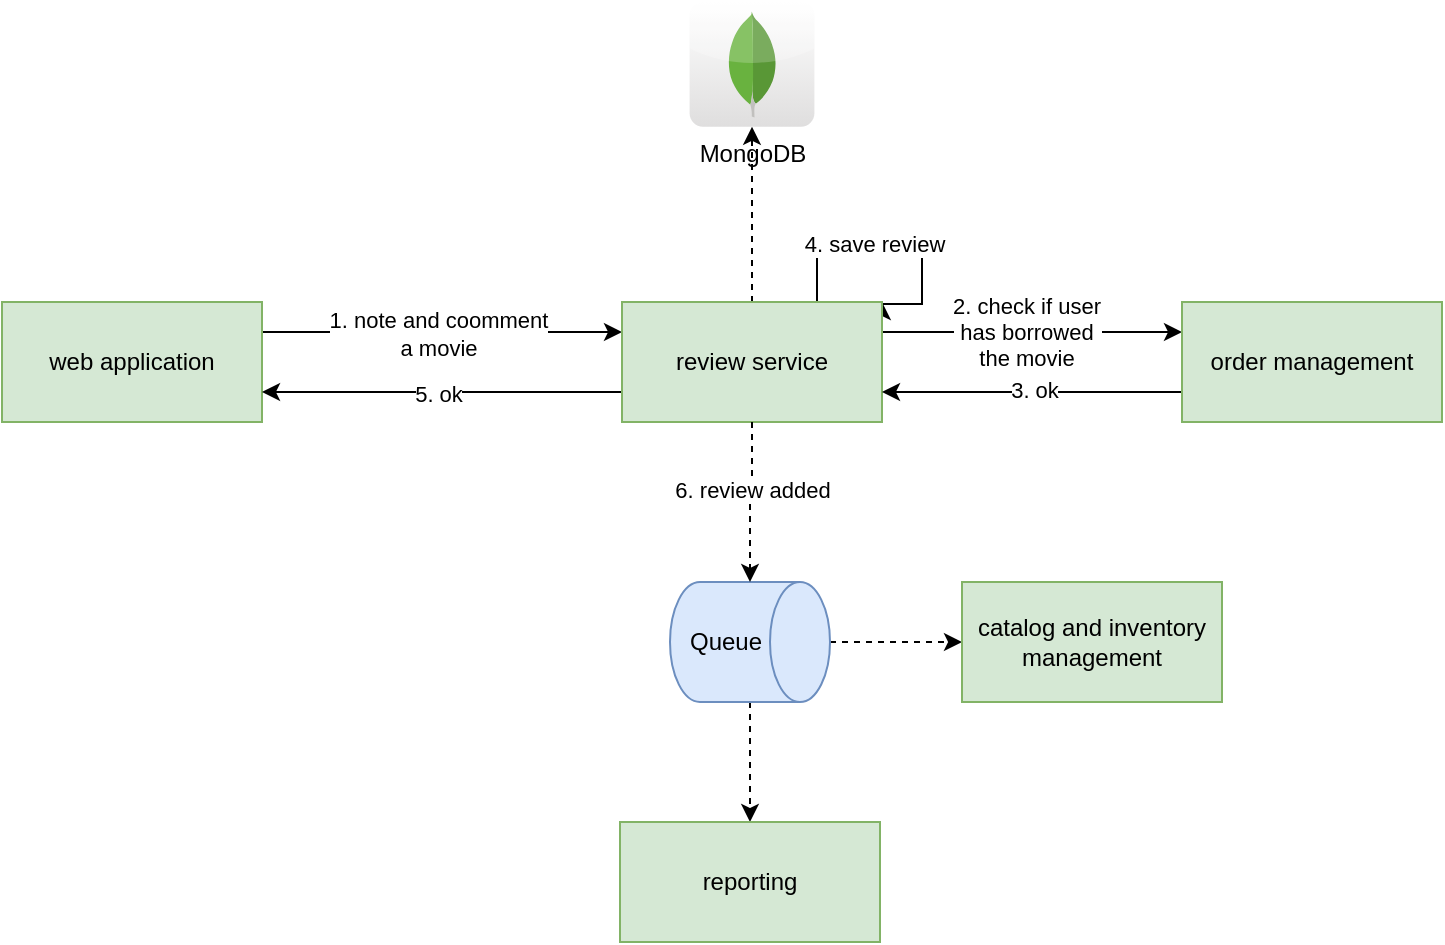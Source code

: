 <mxfile version="24.0.5" type="github">
  <diagram name="Page-1" id="0IHLlC1sL_6-LWhNVXIM">
    <mxGraphModel dx="1434" dy="-473" grid="1" gridSize="10" guides="1" tooltips="1" connect="1" arrows="1" fold="1" page="1" pageScale="1" pageWidth="827" pageHeight="1169" math="0" shadow="0">
      <root>
        <mxCell id="0" />
        <mxCell id="1" parent="0" />
        <mxCell id="XFf4GY6wzH1j03HeJP1--3" style="edgeStyle=orthogonalEdgeStyle;rounded=0;orthogonalLoop=1;jettySize=auto;html=1;exitX=1;exitY=0.25;exitDx=0;exitDy=0;entryX=0;entryY=0.25;entryDx=0;entryDy=0;" parent="1" source="XFf4GY6wzH1j03HeJP1--1" target="XFf4GY6wzH1j03HeJP1--2" edge="1">
          <mxGeometry relative="1" as="geometry" />
        </mxCell>
        <mxCell id="XFf4GY6wzH1j03HeJP1--4" value="&lt;div&gt;1. note and coomment &lt;br&gt;&lt;/div&gt;&lt;div&gt;a movie&lt;br&gt;&lt;/div&gt;" style="edgeLabel;html=1;align=center;verticalAlign=middle;resizable=0;points=[];" parent="XFf4GY6wzH1j03HeJP1--3" vertex="1" connectable="0">
          <mxGeometry x="-0.027" y="-1" relative="1" as="geometry">
            <mxPoint as="offset" />
          </mxGeometry>
        </mxCell>
        <mxCell id="XFf4GY6wzH1j03HeJP1--1" value="web application" style="rounded=0;whiteSpace=wrap;html=1;fillColor=#d5e8d4;strokeColor=#82b366;" parent="1" vertex="1">
          <mxGeometry x="80" y="1410" width="130" height="60" as="geometry" />
        </mxCell>
        <mxCell id="XFf4GY6wzH1j03HeJP1--6" style="edgeStyle=orthogonalEdgeStyle;rounded=0;orthogonalLoop=1;jettySize=auto;html=1;exitX=1;exitY=0.25;exitDx=0;exitDy=0;entryX=0;entryY=0.25;entryDx=0;entryDy=0;" parent="1" source="XFf4GY6wzH1j03HeJP1--2" target="XFf4GY6wzH1j03HeJP1--5" edge="1">
          <mxGeometry relative="1" as="geometry">
            <mxPoint x="520" y="1440" as="sourcePoint" />
          </mxGeometry>
        </mxCell>
        <mxCell id="XFf4GY6wzH1j03HeJP1--7" value="&lt;div&gt;2. check if user&lt;/div&gt;&lt;div&gt;has borrowed&lt;/div&gt;&lt;div&gt;the movie&lt;br&gt;&lt;/div&gt;" style="edgeLabel;html=1;align=center;verticalAlign=middle;resizable=0;points=[];" parent="XFf4GY6wzH1j03HeJP1--6" vertex="1" connectable="0">
          <mxGeometry x="-0.05" relative="1" as="geometry">
            <mxPoint as="offset" />
          </mxGeometry>
        </mxCell>
        <mxCell id="XFf4GY6wzH1j03HeJP1--10" style="edgeStyle=orthogonalEdgeStyle;rounded=0;orthogonalLoop=1;jettySize=auto;html=1;dashed=1;" parent="1" source="XFf4GY6wzH1j03HeJP1--2" target="XFf4GY6wzH1j03HeJP1--9" edge="1">
          <mxGeometry relative="1" as="geometry" />
        </mxCell>
        <mxCell id="XFf4GY6wzH1j03HeJP1--13" style="edgeStyle=orthogonalEdgeStyle;rounded=0;orthogonalLoop=1;jettySize=auto;html=1;exitX=0.75;exitY=0;exitDx=0;exitDy=0;entryX=1;entryY=0;entryDx=0;entryDy=0;" parent="1" source="XFf4GY6wzH1j03HeJP1--2" target="XFf4GY6wzH1j03HeJP1--2" edge="1">
          <mxGeometry relative="1" as="geometry">
            <mxPoint x="530" y="1410" as="targetPoint" />
            <Array as="points">
              <mxPoint x="488" y="1380" />
              <mxPoint x="540" y="1380" />
              <mxPoint x="540" y="1411" />
            </Array>
          </mxGeometry>
        </mxCell>
        <mxCell id="XFf4GY6wzH1j03HeJP1--14" value="4. save review" style="edgeLabel;html=1;align=center;verticalAlign=middle;resizable=0;points=[];" parent="XFf4GY6wzH1j03HeJP1--13" vertex="1" connectable="0">
          <mxGeometry x="-0.146" y="-1" relative="1" as="geometry">
            <mxPoint x="1" as="offset" />
          </mxGeometry>
        </mxCell>
        <mxCell id="XFf4GY6wzH1j03HeJP1--15" style="edgeStyle=orthogonalEdgeStyle;rounded=0;orthogonalLoop=1;jettySize=auto;html=1;exitX=0;exitY=0.75;exitDx=0;exitDy=0;entryX=1;entryY=0.75;entryDx=0;entryDy=0;" parent="1" source="XFf4GY6wzH1j03HeJP1--2" target="XFf4GY6wzH1j03HeJP1--1" edge="1">
          <mxGeometry relative="1" as="geometry" />
        </mxCell>
        <mxCell id="XFf4GY6wzH1j03HeJP1--16" value="5. ok" style="edgeLabel;html=1;align=center;verticalAlign=middle;resizable=0;points=[];" parent="XFf4GY6wzH1j03HeJP1--15" vertex="1" connectable="0">
          <mxGeometry x="0.022" y="1" relative="1" as="geometry">
            <mxPoint as="offset" />
          </mxGeometry>
        </mxCell>
        <mxCell id="XFf4GY6wzH1j03HeJP1--2" value="review service" style="rounded=0;whiteSpace=wrap;html=1;fillColor=#d5e8d4;strokeColor=#82b366;" parent="1" vertex="1">
          <mxGeometry x="390" y="1410" width="130" height="60" as="geometry" />
        </mxCell>
        <mxCell id="XFf4GY6wzH1j03HeJP1--8" style="edgeStyle=orthogonalEdgeStyle;rounded=0;orthogonalLoop=1;jettySize=auto;html=1;exitX=0;exitY=0.75;exitDx=0;exitDy=0;entryX=1;entryY=0.75;entryDx=0;entryDy=0;" parent="1" source="XFf4GY6wzH1j03HeJP1--5" target="XFf4GY6wzH1j03HeJP1--2" edge="1">
          <mxGeometry relative="1" as="geometry" />
        </mxCell>
        <mxCell id="XFf4GY6wzH1j03HeJP1--11" value="3. ok" style="edgeLabel;html=1;align=center;verticalAlign=middle;resizable=0;points=[];" parent="XFf4GY6wzH1j03HeJP1--8" vertex="1" connectable="0">
          <mxGeometry x="-0.013" y="-1" relative="1" as="geometry">
            <mxPoint as="offset" />
          </mxGeometry>
        </mxCell>
        <mxCell id="XFf4GY6wzH1j03HeJP1--5" value="order management" style="rounded=0;whiteSpace=wrap;html=1;fillColor=#d5e8d4;strokeColor=#82b366;" parent="1" vertex="1">
          <mxGeometry x="670" y="1410" width="130" height="60" as="geometry" />
        </mxCell>
        <mxCell id="XFf4GY6wzH1j03HeJP1--9" value="MongoDB" style="dashed=0;outlineConnect=0;html=1;align=center;labelPosition=center;verticalLabelPosition=bottom;verticalAlign=top;shape=mxgraph.webicons.mongodb;gradientColor=#DFDEDE" parent="1" vertex="1">
          <mxGeometry x="423.8" y="1260" width="62.4" height="62.4" as="geometry" />
        </mxCell>
        <mxCell id="XFf4GY6wzH1j03HeJP1--22" style="edgeStyle=orthogonalEdgeStyle;rounded=0;orthogonalLoop=1;jettySize=auto;html=1;exitX=1;exitY=0.5;exitDx=0;exitDy=0;exitPerimeter=0;entryX=0.5;entryY=0;entryDx=0;entryDy=0;dashed=1;" parent="1" source="XFf4GY6wzH1j03HeJP1--18" target="XFf4GY6wzH1j03HeJP1--21" edge="1">
          <mxGeometry relative="1" as="geometry" />
        </mxCell>
        <mxCell id="XFf4GY6wzH1j03HeJP1--24" style="edgeStyle=orthogonalEdgeStyle;rounded=0;orthogonalLoop=1;jettySize=auto;html=1;entryX=0;entryY=0.5;entryDx=0;entryDy=0;dashed=1;" parent="1" source="XFf4GY6wzH1j03HeJP1--18" target="XFf4GY6wzH1j03HeJP1--23" edge="1">
          <mxGeometry relative="1" as="geometry" />
        </mxCell>
        <mxCell id="XFf4GY6wzH1j03HeJP1--18" value="Queue" style="shape=cylinder3;whiteSpace=wrap;html=1;boundedLbl=1;backgroundOutline=1;size=15;direction=south;fillColor=#dae8fc;strokeColor=#6c8ebf;" parent="1" vertex="1">
          <mxGeometry x="414" y="1550" width="80" height="60" as="geometry" />
        </mxCell>
        <mxCell id="XFf4GY6wzH1j03HeJP1--19" style="edgeStyle=orthogonalEdgeStyle;rounded=0;orthogonalLoop=1;jettySize=auto;html=1;entryX=0;entryY=0.5;entryDx=0;entryDy=0;entryPerimeter=0;dashed=1;" parent="1" source="XFf4GY6wzH1j03HeJP1--2" target="XFf4GY6wzH1j03HeJP1--18" edge="1">
          <mxGeometry relative="1" as="geometry" />
        </mxCell>
        <mxCell id="XFf4GY6wzH1j03HeJP1--20" value="6. review added" style="edgeLabel;html=1;align=center;verticalAlign=middle;resizable=0;points=[];" parent="XFf4GY6wzH1j03HeJP1--19" vertex="1" connectable="0">
          <mxGeometry x="-0.167" relative="1" as="geometry">
            <mxPoint as="offset" />
          </mxGeometry>
        </mxCell>
        <mxCell id="XFf4GY6wzH1j03HeJP1--21" value="reporting" style="rounded=0;whiteSpace=wrap;html=1;fillColor=#d5e8d4;strokeColor=#82b366;" parent="1" vertex="1">
          <mxGeometry x="389" y="1670" width="130" height="60" as="geometry" />
        </mxCell>
        <mxCell id="XFf4GY6wzH1j03HeJP1--23" value="catalog and inventory management" style="rounded=0;whiteSpace=wrap;html=1;fillColor=#d5e8d4;strokeColor=#82b366;" parent="1" vertex="1">
          <mxGeometry x="560" y="1550" width="130" height="60" as="geometry" />
        </mxCell>
      </root>
    </mxGraphModel>
  </diagram>
</mxfile>
